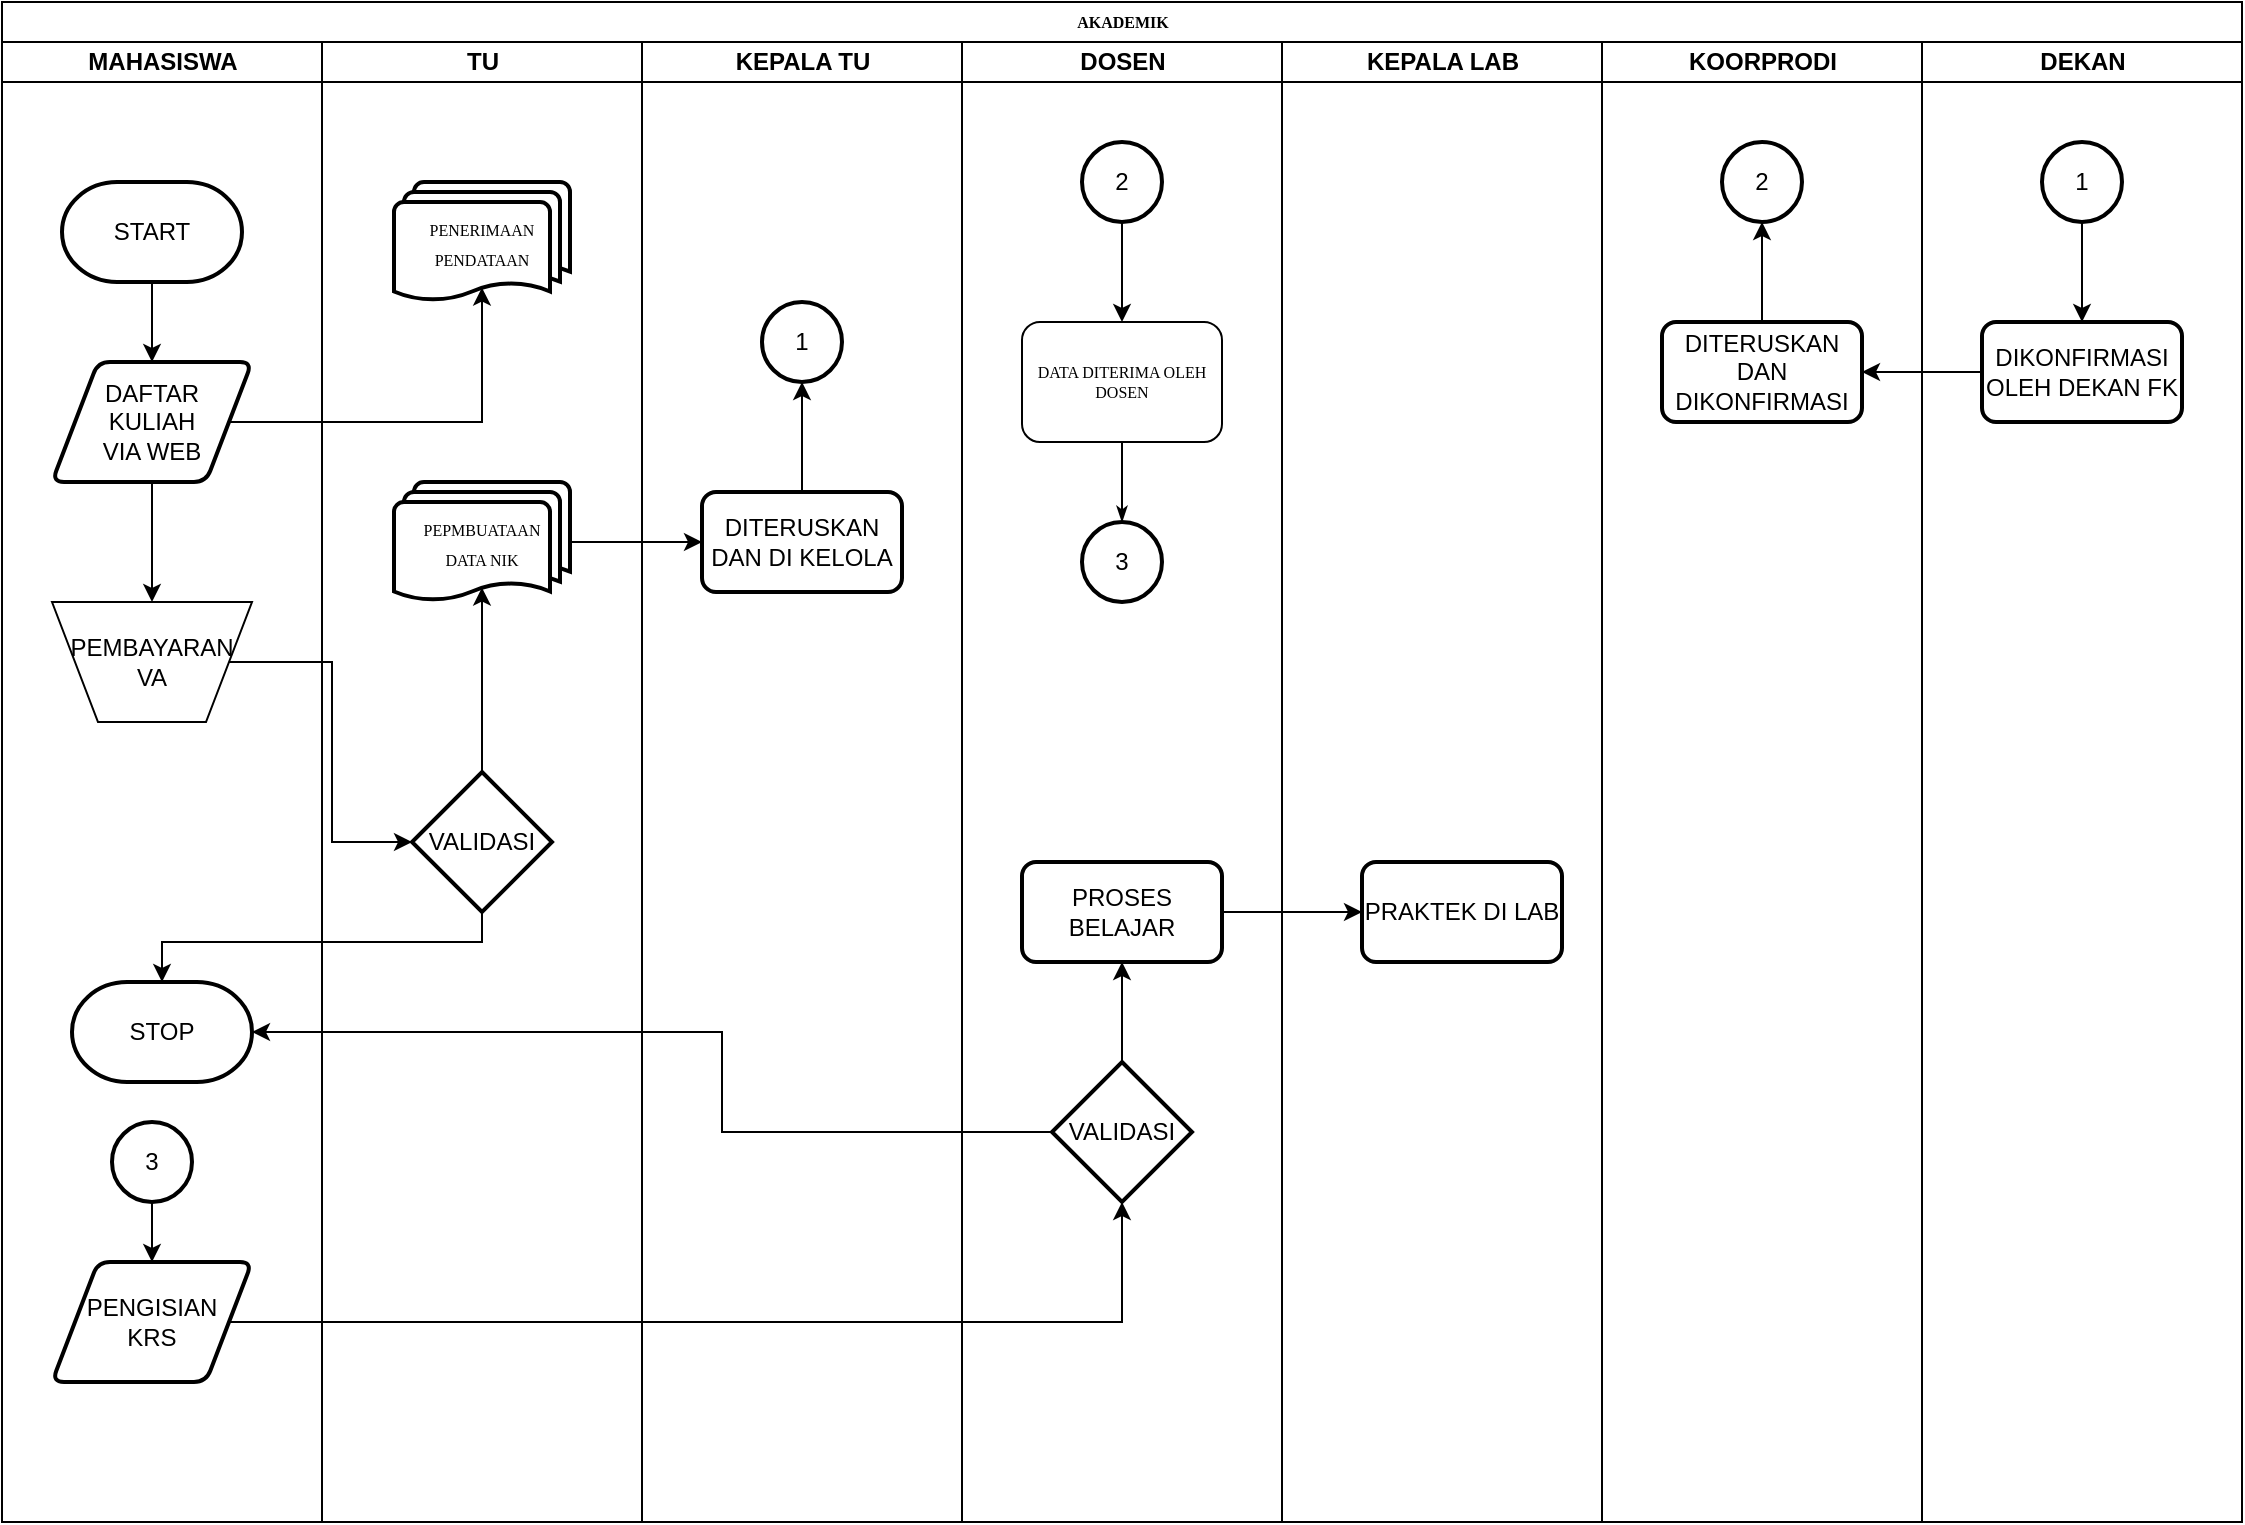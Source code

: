 <mxfile version="15.5.2" type="github">
  <diagram name="Page-1" id="74e2e168-ea6b-b213-b513-2b3c1d86103e">
    <mxGraphModel dx="1240" dy="703" grid="1" gridSize="10" guides="1" tooltips="1" connect="1" arrows="1" fold="1" page="1" pageScale="1" pageWidth="1100" pageHeight="850" background="none" math="0" shadow="0">
      <root>
        <mxCell id="0" />
        <mxCell id="1" parent="0" />
        <mxCell id="77e6c97f196da883-1" value="AKADEMIK" style="swimlane;html=1;childLayout=stackLayout;startSize=20;rounded=0;shadow=0;labelBackgroundColor=none;strokeWidth=1;fontFamily=Verdana;fontSize=8;align=center;" parent="1" vertex="1">
          <mxGeometry x="20" y="20" width="1120" height="760" as="geometry" />
        </mxCell>
        <mxCell id="77e6c97f196da883-2" value="MAHASISWA" style="swimlane;html=1;startSize=20;" parent="77e6c97f196da883-1" vertex="1">
          <mxGeometry y="20" width="160" height="740" as="geometry" />
        </mxCell>
        <mxCell id="eOpqEJKKKKVNlQG8L49z-14" style="edgeStyle=orthogonalEdgeStyle;rounded=0;orthogonalLoop=1;jettySize=auto;html=1;exitX=0.5;exitY=1;exitDx=0;exitDy=0;exitPerimeter=0;entryX=0.5;entryY=0;entryDx=0;entryDy=0;" edge="1" parent="77e6c97f196da883-2" source="eOpqEJKKKKVNlQG8L49z-9" target="eOpqEJKKKKVNlQG8L49z-10">
          <mxGeometry relative="1" as="geometry" />
        </mxCell>
        <mxCell id="eOpqEJKKKKVNlQG8L49z-9" value="START" style="strokeWidth=2;html=1;shape=mxgraph.flowchart.terminator;whiteSpace=wrap;" vertex="1" parent="77e6c97f196da883-2">
          <mxGeometry x="30" y="70" width="90" height="50" as="geometry" />
        </mxCell>
        <mxCell id="eOpqEJKKKKVNlQG8L49z-22" style="edgeStyle=orthogonalEdgeStyle;rounded=0;orthogonalLoop=1;jettySize=auto;html=1;exitX=0.5;exitY=1;exitDx=0;exitDy=0;entryX=0.5;entryY=0;entryDx=0;entryDy=0;" edge="1" parent="77e6c97f196da883-2" source="eOpqEJKKKKVNlQG8L49z-10" target="eOpqEJKKKKVNlQG8L49z-19">
          <mxGeometry relative="1" as="geometry" />
        </mxCell>
        <mxCell id="eOpqEJKKKKVNlQG8L49z-10" value="DAFTAR&lt;br&gt;KULIAH&lt;br&gt;VIA WEB" style="shape=parallelogram;html=1;strokeWidth=2;perimeter=parallelogramPerimeter;whiteSpace=wrap;rounded=1;arcSize=12;size=0.23;" vertex="1" parent="77e6c97f196da883-2">
          <mxGeometry x="25" y="160" width="100" height="60" as="geometry" />
        </mxCell>
        <mxCell id="eOpqEJKKKKVNlQG8L49z-19" value="PEMBAYARAN VA" style="verticalLabelPosition=middle;verticalAlign=middle;html=1;shape=trapezoid;perimeter=trapezoidPerimeter;whiteSpace=wrap;size=0.23;arcSize=10;flipV=1;labelPosition=center;align=center;" vertex="1" parent="77e6c97f196da883-2">
          <mxGeometry x="25" y="280" width="100" height="60" as="geometry" />
        </mxCell>
        <mxCell id="eOpqEJKKKKVNlQG8L49z-24" value="STOP" style="strokeWidth=2;html=1;shape=mxgraph.flowchart.terminator;whiteSpace=wrap;" vertex="1" parent="77e6c97f196da883-2">
          <mxGeometry x="35" y="470" width="90" height="50" as="geometry" />
        </mxCell>
        <mxCell id="eOpqEJKKKKVNlQG8L49z-47" value="PENGISIAN&lt;br&gt;KRS" style="shape=parallelogram;html=1;strokeWidth=2;perimeter=parallelogramPerimeter;whiteSpace=wrap;rounded=1;arcSize=12;size=0.23;" vertex="1" parent="77e6c97f196da883-2">
          <mxGeometry x="25" y="610" width="100" height="60" as="geometry" />
        </mxCell>
        <mxCell id="eOpqEJKKKKVNlQG8L49z-53" style="edgeStyle=orthogonalEdgeStyle;rounded=0;orthogonalLoop=1;jettySize=auto;html=1;exitX=0.5;exitY=1;exitDx=0;exitDy=0;exitPerimeter=0;entryX=0.5;entryY=0;entryDx=0;entryDy=0;" edge="1" parent="77e6c97f196da883-2" source="eOpqEJKKKKVNlQG8L49z-51" target="eOpqEJKKKKVNlQG8L49z-47">
          <mxGeometry relative="1" as="geometry" />
        </mxCell>
        <mxCell id="eOpqEJKKKKVNlQG8L49z-51" value="3" style="strokeWidth=2;html=1;shape=mxgraph.flowchart.start_2;whiteSpace=wrap;" vertex="1" parent="77e6c97f196da883-2">
          <mxGeometry x="55" y="540" width="40" height="40" as="geometry" />
        </mxCell>
        <mxCell id="77e6c97f196da883-3" value="TU" style="swimlane;html=1;startSize=20;" parent="77e6c97f196da883-1" vertex="1">
          <mxGeometry x="160" y="20" width="160" height="740" as="geometry" />
        </mxCell>
        <mxCell id="eOpqEJKKKKVNlQG8L49z-52" style="edgeStyle=orthogonalEdgeStyle;rounded=0;orthogonalLoop=1;jettySize=auto;html=1;exitX=0.5;exitY=0;exitDx=0;exitDy=0;exitPerimeter=0;entryX=0.5;entryY=0.88;entryDx=0;entryDy=0;entryPerimeter=0;" edge="1" parent="77e6c97f196da883-3" source="eOpqEJKKKKVNlQG8L49z-16" target="eOpqEJKKKKVNlQG8L49z-31">
          <mxGeometry relative="1" as="geometry" />
        </mxCell>
        <mxCell id="eOpqEJKKKKVNlQG8L49z-16" value="VALIDASI" style="strokeWidth=2;html=1;shape=mxgraph.flowchart.decision;whiteSpace=wrap;" vertex="1" parent="77e6c97f196da883-3">
          <mxGeometry x="45" y="365" width="70" height="70" as="geometry" />
        </mxCell>
        <mxCell id="eOpqEJKKKKVNlQG8L49z-26" value="&lt;span style=&quot;font-family: &amp;#34;verdana&amp;#34; ; font-size: 8px&quot;&gt;PENERIMAAN PENDATAAN&lt;/span&gt;" style="strokeWidth=2;html=1;shape=mxgraph.flowchart.multi-document;whiteSpace=wrap;" vertex="1" parent="77e6c97f196da883-3">
          <mxGeometry x="36" y="70" width="88" height="60" as="geometry" />
        </mxCell>
        <mxCell id="eOpqEJKKKKVNlQG8L49z-31" value="&lt;span style=&quot;font-family: &amp;#34;verdana&amp;#34; ; font-size: 8px&quot;&gt;PEPMBUATAAN &lt;br&gt;DATA NIK&lt;/span&gt;" style="strokeWidth=2;html=1;shape=mxgraph.flowchart.multi-document;whiteSpace=wrap;" vertex="1" parent="77e6c97f196da883-3">
          <mxGeometry x="36" y="220" width="88" height="60" as="geometry" />
        </mxCell>
        <mxCell id="eOpqEJKKKKVNlQG8L49z-4" value="KEPALA TU" style="swimlane;html=1;startSize=20;" vertex="1" parent="77e6c97f196da883-1">
          <mxGeometry x="320" y="20" width="160" height="740" as="geometry" />
        </mxCell>
        <mxCell id="eOpqEJKKKKVNlQG8L49z-35" style="edgeStyle=orthogonalEdgeStyle;rounded=0;orthogonalLoop=1;jettySize=auto;html=1;exitX=0.5;exitY=0;exitDx=0;exitDy=0;entryX=0.5;entryY=1;entryDx=0;entryDy=0;entryPerimeter=0;" edge="1" parent="eOpqEJKKKKVNlQG8L49z-4" source="eOpqEJKKKKVNlQG8L49z-29">
          <mxGeometry relative="1" as="geometry">
            <mxPoint x="80" y="170.0" as="targetPoint" />
          </mxGeometry>
        </mxCell>
        <mxCell id="eOpqEJKKKKVNlQG8L49z-29" value="DITERUSKAN DAN DI KELOLA" style="rounded=1;whiteSpace=wrap;html=1;absoluteArcSize=1;arcSize=14;strokeWidth=2;" vertex="1" parent="eOpqEJKKKKVNlQG8L49z-4">
          <mxGeometry x="30" y="225" width="100" height="50" as="geometry" />
        </mxCell>
        <mxCell id="eOpqEJKKKKVNlQG8L49z-36" value="1" style="strokeWidth=2;html=1;shape=mxgraph.flowchart.start_2;whiteSpace=wrap;" vertex="1" parent="eOpqEJKKKKVNlQG8L49z-4">
          <mxGeometry x="60" y="130" width="40" height="40" as="geometry" />
        </mxCell>
        <mxCell id="77e6c97f196da883-4" value="DOSEN" style="swimlane;html=1;startSize=20;" parent="77e6c97f196da883-1" vertex="1">
          <mxGeometry x="480" y="20" width="160" height="740" as="geometry" />
        </mxCell>
        <mxCell id="77e6c97f196da883-12" value="DATA DITERIMA OLEH DOSEN" style="rounded=1;whiteSpace=wrap;html=1;shadow=0;labelBackgroundColor=none;strokeWidth=1;fontFamily=Verdana;fontSize=8;align=center;" parent="77e6c97f196da883-4" vertex="1">
          <mxGeometry x="30" y="140" width="100" height="60" as="geometry" />
        </mxCell>
        <mxCell id="77e6c97f196da883-29" style="edgeStyle=orthogonalEdgeStyle;rounded=1;html=1;labelBackgroundColor=none;startArrow=none;startFill=0;startSize=5;endArrow=classicThin;endFill=1;endSize=5;jettySize=auto;orthogonalLoop=1;strokeWidth=1;fontFamily=Verdana;fontSize=8" parent="77e6c97f196da883-4" source="77e6c97f196da883-12" edge="1">
          <mxGeometry relative="1" as="geometry">
            <mxPoint x="80.0" y="240.0" as="targetPoint" />
          </mxGeometry>
        </mxCell>
        <mxCell id="eOpqEJKKKKVNlQG8L49z-49" value="" style="edgeStyle=orthogonalEdgeStyle;rounded=0;orthogonalLoop=1;jettySize=auto;html=1;" edge="1" parent="77e6c97f196da883-4" source="eOpqEJKKKKVNlQG8L49z-46" target="77e6c97f196da883-12">
          <mxGeometry relative="1" as="geometry" />
        </mxCell>
        <mxCell id="eOpqEJKKKKVNlQG8L49z-46" value="2" style="strokeWidth=2;html=1;shape=mxgraph.flowchart.start_2;whiteSpace=wrap;" vertex="1" parent="77e6c97f196da883-4">
          <mxGeometry x="60" y="50" width="40" height="40" as="geometry" />
        </mxCell>
        <mxCell id="eOpqEJKKKKVNlQG8L49z-50" value="3" style="strokeWidth=2;html=1;shape=mxgraph.flowchart.start_2;whiteSpace=wrap;" vertex="1" parent="77e6c97f196da883-4">
          <mxGeometry x="60" y="240" width="40" height="40" as="geometry" />
        </mxCell>
        <mxCell id="eOpqEJKKKKVNlQG8L49z-61" value="" style="edgeStyle=orthogonalEdgeStyle;rounded=0;orthogonalLoop=1;jettySize=auto;html=1;" edge="1" parent="77e6c97f196da883-4" source="eOpqEJKKKKVNlQG8L49z-56" target="eOpqEJKKKKVNlQG8L49z-59">
          <mxGeometry relative="1" as="geometry" />
        </mxCell>
        <mxCell id="eOpqEJKKKKVNlQG8L49z-56" value="VALIDASI" style="strokeWidth=2;html=1;shape=mxgraph.flowchart.decision;whiteSpace=wrap;" vertex="1" parent="77e6c97f196da883-4">
          <mxGeometry x="45" y="510" width="70" height="70" as="geometry" />
        </mxCell>
        <mxCell id="eOpqEJKKKKVNlQG8L49z-59" value="PROSES BELAJAR" style="rounded=1;whiteSpace=wrap;html=1;absoluteArcSize=1;arcSize=14;strokeWidth=2;" vertex="1" parent="77e6c97f196da883-4">
          <mxGeometry x="30" y="410" width="100" height="50" as="geometry" />
        </mxCell>
        <mxCell id="eOpqEJKKKKVNlQG8L49z-5" value="KEPALA LAB" style="swimlane;html=1;startSize=20;" vertex="1" parent="77e6c97f196da883-1">
          <mxGeometry x="640" y="20" width="160" height="740" as="geometry" />
        </mxCell>
        <mxCell id="eOpqEJKKKKVNlQG8L49z-62" value="PRAKTEK DI LAB" style="rounded=1;whiteSpace=wrap;html=1;absoluteArcSize=1;arcSize=14;strokeWidth=2;" vertex="1" parent="eOpqEJKKKKVNlQG8L49z-5">
          <mxGeometry x="40" y="410" width="100" height="50" as="geometry" />
        </mxCell>
        <mxCell id="77e6c97f196da883-5" value="KOORPRODI" style="swimlane;html=1;startSize=20;" parent="77e6c97f196da883-1" vertex="1">
          <mxGeometry x="800" y="20" width="160" height="740" as="geometry" />
        </mxCell>
        <mxCell id="eOpqEJKKKKVNlQG8L49z-45" value="" style="edgeStyle=orthogonalEdgeStyle;rounded=0;orthogonalLoop=1;jettySize=auto;html=1;" edge="1" parent="77e6c97f196da883-5" source="eOpqEJKKKKVNlQG8L49z-41" target="eOpqEJKKKKVNlQG8L49z-43">
          <mxGeometry relative="1" as="geometry" />
        </mxCell>
        <mxCell id="eOpqEJKKKKVNlQG8L49z-41" value="DITERUSKAN DAN DIKONFIRMASI" style="rounded=1;whiteSpace=wrap;html=1;absoluteArcSize=1;arcSize=14;strokeWidth=2;" vertex="1" parent="77e6c97f196da883-5">
          <mxGeometry x="30" y="140" width="100" height="50" as="geometry" />
        </mxCell>
        <mxCell id="eOpqEJKKKKVNlQG8L49z-43" value="2" style="strokeWidth=2;html=1;shape=mxgraph.flowchart.start_2;whiteSpace=wrap;" vertex="1" parent="77e6c97f196da883-5">
          <mxGeometry x="60" y="50" width="40" height="40" as="geometry" />
        </mxCell>
        <mxCell id="77e6c97f196da883-6" value="DEKAN" style="swimlane;html=1;startSize=20;" parent="77e6c97f196da883-1" vertex="1">
          <mxGeometry x="960" y="20" width="160" height="740" as="geometry">
            <mxRectangle x="640" y="20" width="30" height="730" as="alternateBounds" />
          </mxGeometry>
        </mxCell>
        <mxCell id="eOpqEJKKKKVNlQG8L49z-40" style="edgeStyle=orthogonalEdgeStyle;rounded=0;orthogonalLoop=1;jettySize=auto;html=1;exitX=0.5;exitY=1;exitDx=0;exitDy=0;exitPerimeter=0;entryX=0.5;entryY=0;entryDx=0;entryDy=0;" edge="1" parent="77e6c97f196da883-6" source="eOpqEJKKKKVNlQG8L49z-37" target="eOpqEJKKKKVNlQG8L49z-38">
          <mxGeometry relative="1" as="geometry" />
        </mxCell>
        <mxCell id="eOpqEJKKKKVNlQG8L49z-37" value="1" style="strokeWidth=2;html=1;shape=mxgraph.flowchart.start_2;whiteSpace=wrap;" vertex="1" parent="77e6c97f196da883-6">
          <mxGeometry x="60" y="50" width="40" height="40" as="geometry" />
        </mxCell>
        <mxCell id="eOpqEJKKKKVNlQG8L49z-38" value="DIKONFIRMASI&lt;br&gt;OLEH DEKAN FK" style="rounded=1;whiteSpace=wrap;html=1;absoluteArcSize=1;arcSize=14;strokeWidth=2;" vertex="1" parent="77e6c97f196da883-6">
          <mxGeometry x="30" y="140" width="100" height="50" as="geometry" />
        </mxCell>
        <mxCell id="eOpqEJKKKKVNlQG8L49z-15" value="" style="endArrow=classic;html=1;rounded=0;exitX=1;exitY=0.5;exitDx=0;exitDy=0;entryX=0.5;entryY=0.88;entryDx=0;entryDy=0;entryPerimeter=0;" edge="1" parent="77e6c97f196da883-1" source="eOpqEJKKKKVNlQG8L49z-10" target="eOpqEJKKKKVNlQG8L49z-26">
          <mxGeometry width="50" height="50" relative="1" as="geometry">
            <mxPoint x="120" y="250" as="sourcePoint" />
            <mxPoint x="190" y="210.0" as="targetPoint" />
            <Array as="points">
              <mxPoint x="240" y="210" />
            </Array>
          </mxGeometry>
        </mxCell>
        <mxCell id="eOpqEJKKKKVNlQG8L49z-23" style="edgeStyle=orthogonalEdgeStyle;rounded=0;orthogonalLoop=1;jettySize=auto;html=1;exitX=1;exitY=0.5;exitDx=0;exitDy=0;entryX=0;entryY=0.5;entryDx=0;entryDy=0;entryPerimeter=0;" edge="1" parent="77e6c97f196da883-1" source="eOpqEJKKKKVNlQG8L49z-19" target="eOpqEJKKKKVNlQG8L49z-16">
          <mxGeometry relative="1" as="geometry" />
        </mxCell>
        <mxCell id="eOpqEJKKKKVNlQG8L49z-25" style="edgeStyle=orthogonalEdgeStyle;rounded=0;orthogonalLoop=1;jettySize=auto;html=1;exitX=0.5;exitY=1;exitDx=0;exitDy=0;exitPerimeter=0;entryX=0.5;entryY=0;entryDx=0;entryDy=0;entryPerimeter=0;" edge="1" parent="77e6c97f196da883-1" source="eOpqEJKKKKVNlQG8L49z-16" target="eOpqEJKKKKVNlQG8L49z-24">
          <mxGeometry relative="1" as="geometry">
            <Array as="points">
              <mxPoint x="240" y="470" />
              <mxPoint x="80" y="470" />
            </Array>
          </mxGeometry>
        </mxCell>
        <mxCell id="eOpqEJKKKKVNlQG8L49z-33" style="edgeStyle=orthogonalEdgeStyle;rounded=0;orthogonalLoop=1;jettySize=auto;html=1;exitX=1;exitY=0.5;exitDx=0;exitDy=0;exitPerimeter=0;entryX=0;entryY=0.5;entryDx=0;entryDy=0;" edge="1" parent="77e6c97f196da883-1" source="eOpqEJKKKKVNlQG8L49z-31" target="eOpqEJKKKKVNlQG8L49z-29">
          <mxGeometry relative="1" as="geometry" />
        </mxCell>
        <mxCell id="eOpqEJKKKKVNlQG8L49z-42" style="edgeStyle=orthogonalEdgeStyle;rounded=0;orthogonalLoop=1;jettySize=auto;html=1;exitX=0;exitY=0.5;exitDx=0;exitDy=0;entryX=1;entryY=0.5;entryDx=0;entryDy=0;" edge="1" parent="77e6c97f196da883-1" source="eOpqEJKKKKVNlQG8L49z-38" target="eOpqEJKKKKVNlQG8L49z-41">
          <mxGeometry relative="1" as="geometry" />
        </mxCell>
        <mxCell id="eOpqEJKKKKVNlQG8L49z-55" style="edgeStyle=orthogonalEdgeStyle;rounded=0;orthogonalLoop=1;jettySize=auto;html=1;exitX=1;exitY=0.5;exitDx=0;exitDy=0;entryX=0.5;entryY=1;entryDx=0;entryDy=0;entryPerimeter=0;" edge="1" parent="77e6c97f196da883-1" source="eOpqEJKKKKVNlQG8L49z-47" target="eOpqEJKKKKVNlQG8L49z-56">
          <mxGeometry relative="1" as="geometry">
            <mxPoint x="570.0" y="440" as="targetPoint" />
            <Array as="points">
              <mxPoint x="560" y="660" />
            </Array>
          </mxGeometry>
        </mxCell>
        <mxCell id="eOpqEJKKKKVNlQG8L49z-58" style="edgeStyle=orthogonalEdgeStyle;rounded=0;orthogonalLoop=1;jettySize=auto;html=1;exitX=0;exitY=0.5;exitDx=0;exitDy=0;exitPerimeter=0;entryX=1;entryY=0.5;entryDx=0;entryDy=0;entryPerimeter=0;" edge="1" parent="77e6c97f196da883-1" source="eOpqEJKKKKVNlQG8L49z-56" target="eOpqEJKKKKVNlQG8L49z-24">
          <mxGeometry relative="1" as="geometry">
            <Array as="points">
              <mxPoint x="360" y="565" />
              <mxPoint x="360" y="515" />
            </Array>
          </mxGeometry>
        </mxCell>
        <mxCell id="eOpqEJKKKKVNlQG8L49z-63" value="" style="edgeStyle=orthogonalEdgeStyle;rounded=0;orthogonalLoop=1;jettySize=auto;html=1;" edge="1" parent="77e6c97f196da883-1" source="eOpqEJKKKKVNlQG8L49z-59" target="eOpqEJKKKKVNlQG8L49z-62">
          <mxGeometry relative="1" as="geometry" />
        </mxCell>
      </root>
    </mxGraphModel>
  </diagram>
</mxfile>
